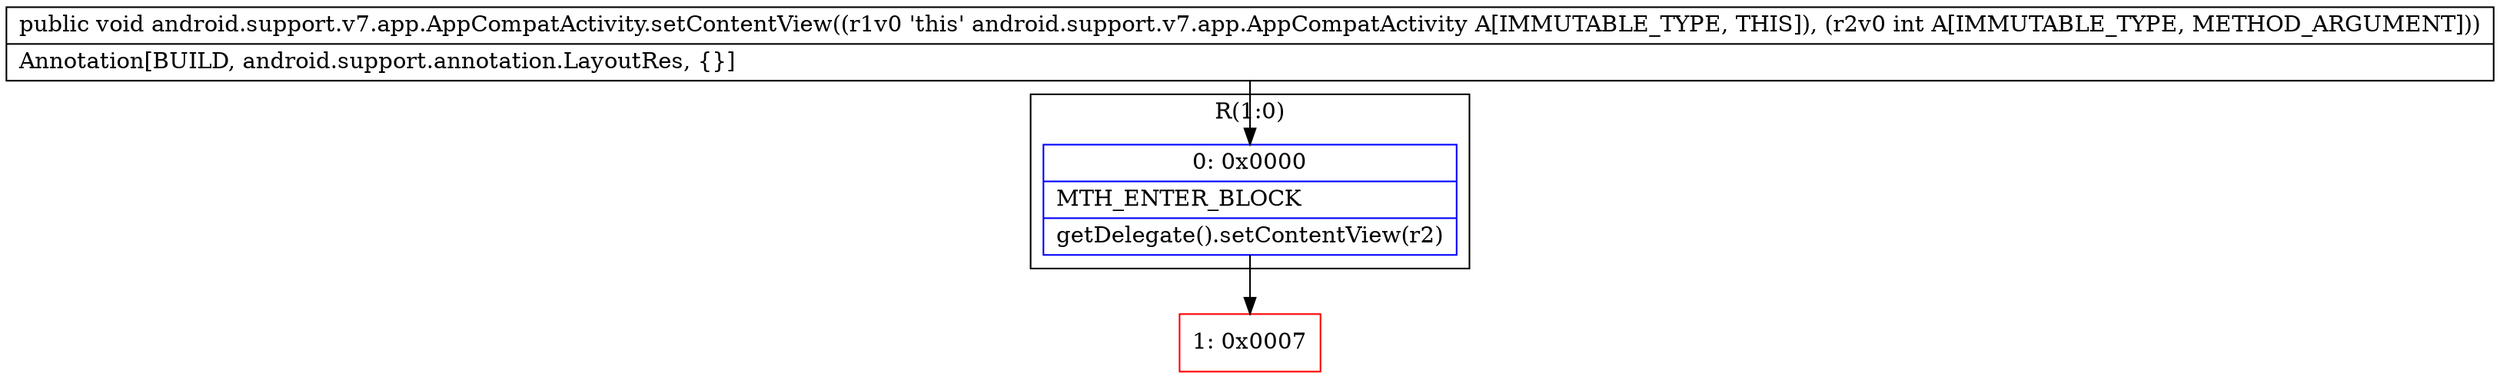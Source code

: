 digraph "CFG forandroid.support.v7.app.AppCompatActivity.setContentView(I)V" {
subgraph cluster_Region_1026822985 {
label = "R(1:0)";
node [shape=record,color=blue];
Node_0 [shape=record,label="{0\:\ 0x0000|MTH_ENTER_BLOCK\l|getDelegate().setContentView(r2)\l}"];
}
Node_1 [shape=record,color=red,label="{1\:\ 0x0007}"];
MethodNode[shape=record,label="{public void android.support.v7.app.AppCompatActivity.setContentView((r1v0 'this' android.support.v7.app.AppCompatActivity A[IMMUTABLE_TYPE, THIS]), (r2v0 int A[IMMUTABLE_TYPE, METHOD_ARGUMENT]))  | Annotation[BUILD, android.support.annotation.LayoutRes, \{\}]\l}"];
MethodNode -> Node_0;
Node_0 -> Node_1;
}

